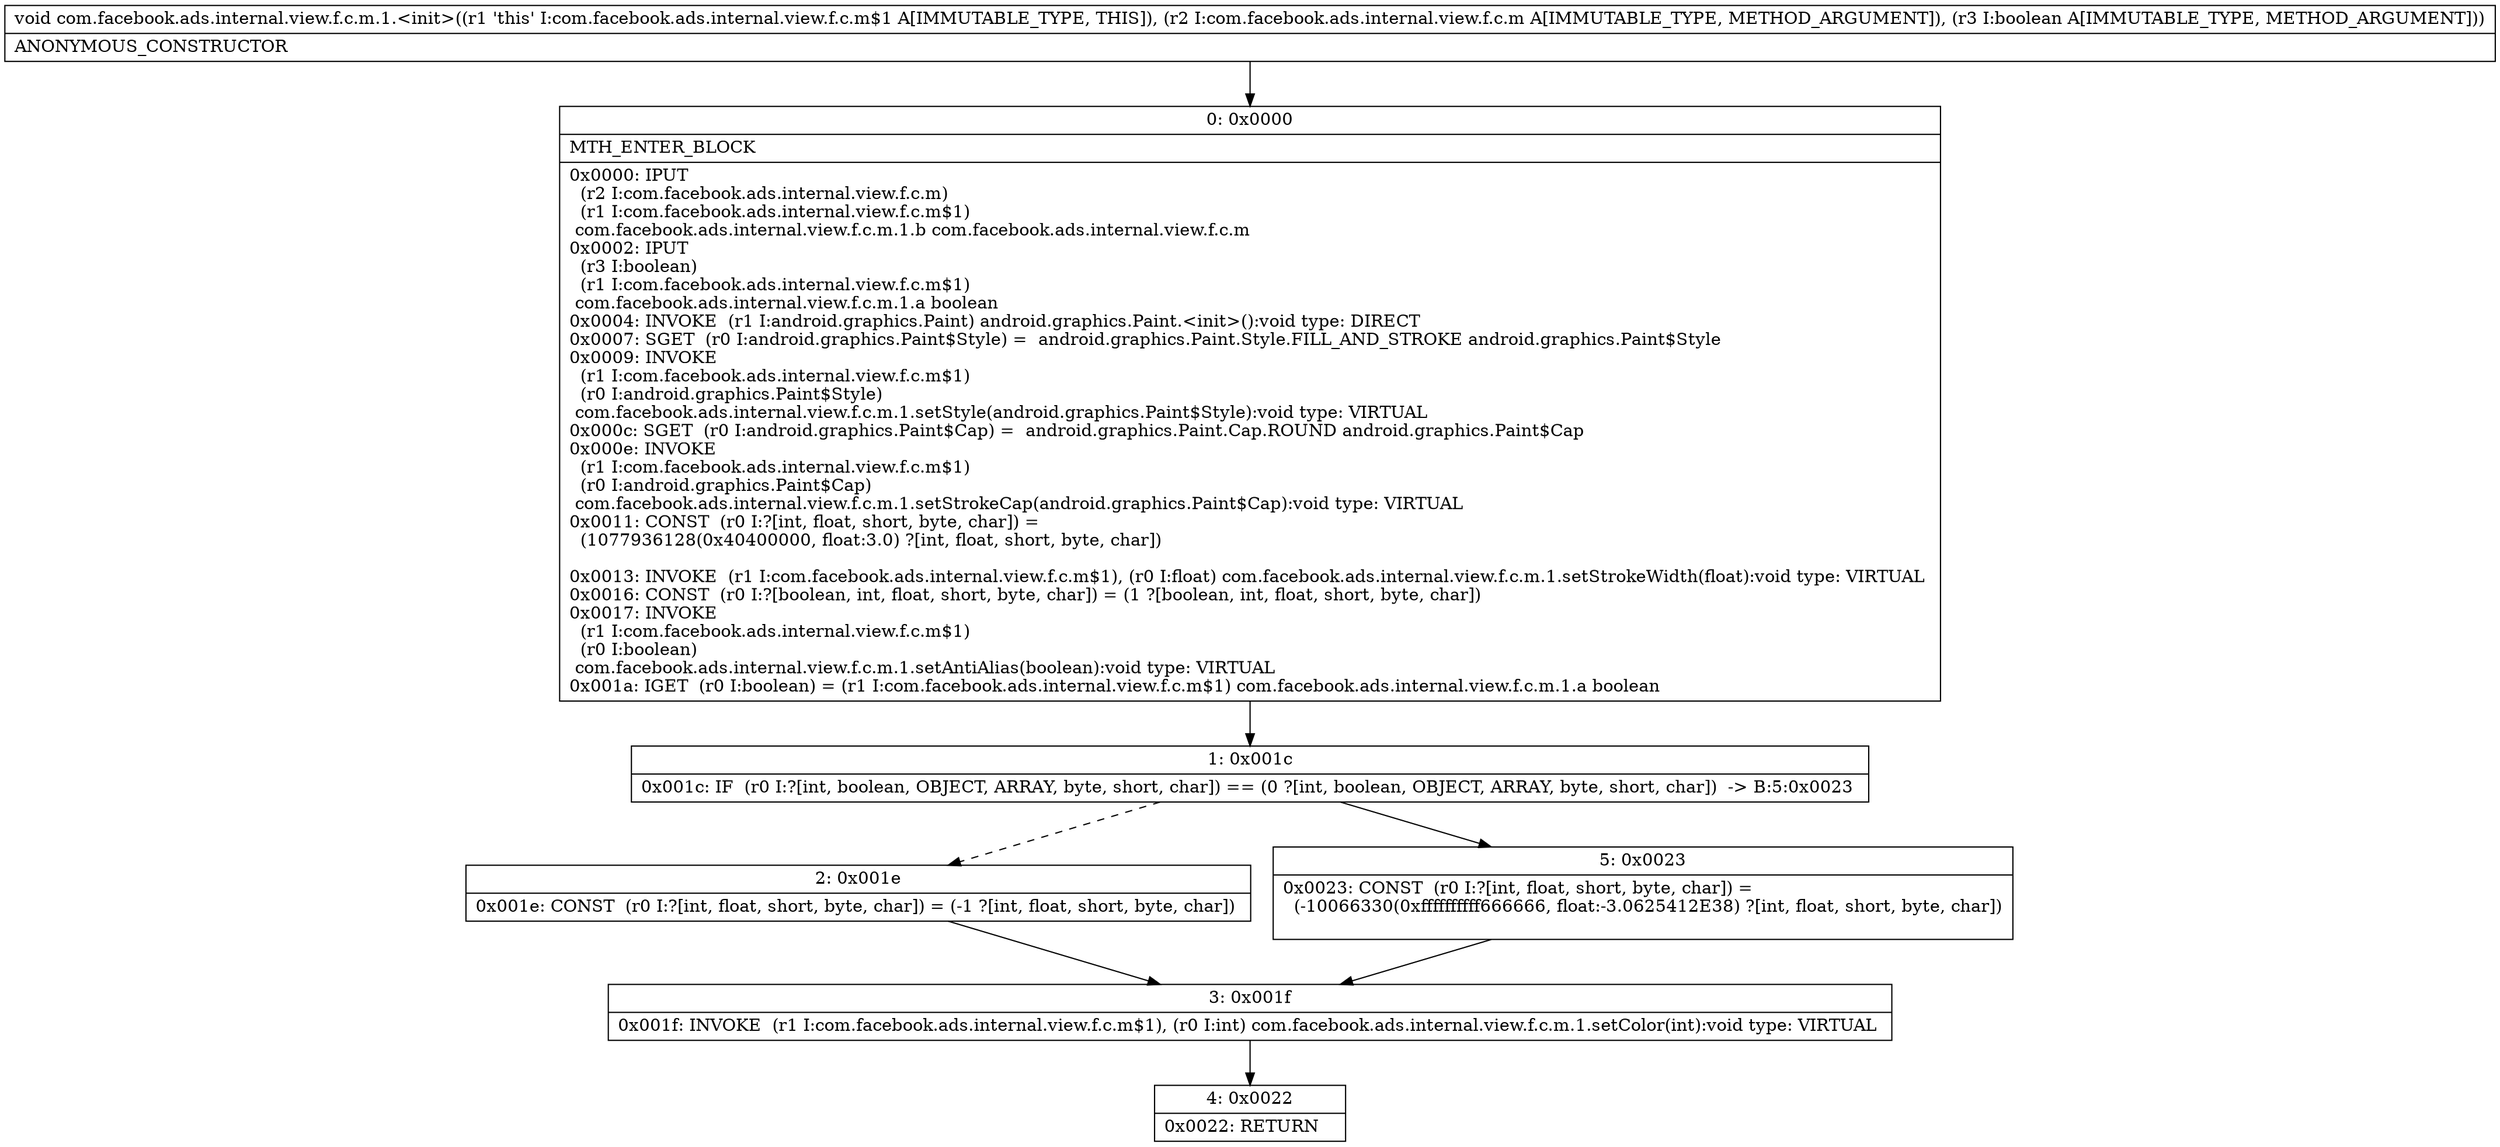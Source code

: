 digraph "CFG forcom.facebook.ads.internal.view.f.c.m.1.\<init\>(Lcom\/facebook\/ads\/internal\/view\/f\/c\/m;Z)V" {
Node_0 [shape=record,label="{0\:\ 0x0000|MTH_ENTER_BLOCK\l|0x0000: IPUT  \l  (r2 I:com.facebook.ads.internal.view.f.c.m)\l  (r1 I:com.facebook.ads.internal.view.f.c.m$1)\l com.facebook.ads.internal.view.f.c.m.1.b com.facebook.ads.internal.view.f.c.m \l0x0002: IPUT  \l  (r3 I:boolean)\l  (r1 I:com.facebook.ads.internal.view.f.c.m$1)\l com.facebook.ads.internal.view.f.c.m.1.a boolean \l0x0004: INVOKE  (r1 I:android.graphics.Paint) android.graphics.Paint.\<init\>():void type: DIRECT \l0x0007: SGET  (r0 I:android.graphics.Paint$Style) =  android.graphics.Paint.Style.FILL_AND_STROKE android.graphics.Paint$Style \l0x0009: INVOKE  \l  (r1 I:com.facebook.ads.internal.view.f.c.m$1)\l  (r0 I:android.graphics.Paint$Style)\l com.facebook.ads.internal.view.f.c.m.1.setStyle(android.graphics.Paint$Style):void type: VIRTUAL \l0x000c: SGET  (r0 I:android.graphics.Paint$Cap) =  android.graphics.Paint.Cap.ROUND android.graphics.Paint$Cap \l0x000e: INVOKE  \l  (r1 I:com.facebook.ads.internal.view.f.c.m$1)\l  (r0 I:android.graphics.Paint$Cap)\l com.facebook.ads.internal.view.f.c.m.1.setStrokeCap(android.graphics.Paint$Cap):void type: VIRTUAL \l0x0011: CONST  (r0 I:?[int, float, short, byte, char]) = \l  (1077936128(0x40400000, float:3.0) ?[int, float, short, byte, char])\l \l0x0013: INVOKE  (r1 I:com.facebook.ads.internal.view.f.c.m$1), (r0 I:float) com.facebook.ads.internal.view.f.c.m.1.setStrokeWidth(float):void type: VIRTUAL \l0x0016: CONST  (r0 I:?[boolean, int, float, short, byte, char]) = (1 ?[boolean, int, float, short, byte, char]) \l0x0017: INVOKE  \l  (r1 I:com.facebook.ads.internal.view.f.c.m$1)\l  (r0 I:boolean)\l com.facebook.ads.internal.view.f.c.m.1.setAntiAlias(boolean):void type: VIRTUAL \l0x001a: IGET  (r0 I:boolean) = (r1 I:com.facebook.ads.internal.view.f.c.m$1) com.facebook.ads.internal.view.f.c.m.1.a boolean \l}"];
Node_1 [shape=record,label="{1\:\ 0x001c|0x001c: IF  (r0 I:?[int, boolean, OBJECT, ARRAY, byte, short, char]) == (0 ?[int, boolean, OBJECT, ARRAY, byte, short, char])  \-\> B:5:0x0023 \l}"];
Node_2 [shape=record,label="{2\:\ 0x001e|0x001e: CONST  (r0 I:?[int, float, short, byte, char]) = (\-1 ?[int, float, short, byte, char]) \l}"];
Node_3 [shape=record,label="{3\:\ 0x001f|0x001f: INVOKE  (r1 I:com.facebook.ads.internal.view.f.c.m$1), (r0 I:int) com.facebook.ads.internal.view.f.c.m.1.setColor(int):void type: VIRTUAL \l}"];
Node_4 [shape=record,label="{4\:\ 0x0022|0x0022: RETURN   \l}"];
Node_5 [shape=record,label="{5\:\ 0x0023|0x0023: CONST  (r0 I:?[int, float, short, byte, char]) = \l  (\-10066330(0xffffffffff666666, float:\-3.0625412E38) ?[int, float, short, byte, char])\l \l}"];
MethodNode[shape=record,label="{void com.facebook.ads.internal.view.f.c.m.1.\<init\>((r1 'this' I:com.facebook.ads.internal.view.f.c.m$1 A[IMMUTABLE_TYPE, THIS]), (r2 I:com.facebook.ads.internal.view.f.c.m A[IMMUTABLE_TYPE, METHOD_ARGUMENT]), (r3 I:boolean A[IMMUTABLE_TYPE, METHOD_ARGUMENT]))  | ANONYMOUS_CONSTRUCTOR\l}"];
MethodNode -> Node_0;
Node_0 -> Node_1;
Node_1 -> Node_2[style=dashed];
Node_1 -> Node_5;
Node_2 -> Node_3;
Node_3 -> Node_4;
Node_5 -> Node_3;
}

